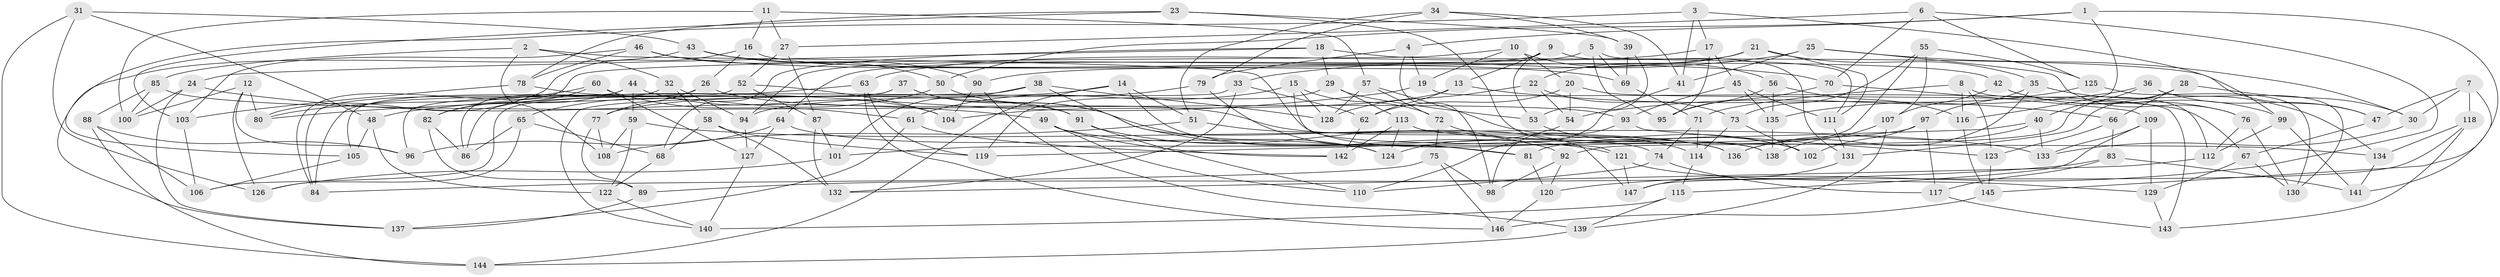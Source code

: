 // Generated by graph-tools (version 1.1) at 2025/16/03/09/25 04:16:37]
// undirected, 147 vertices, 294 edges
graph export_dot {
graph [start="1"]
  node [color=gray90,style=filled];
  1;
  2;
  3;
  4;
  5;
  6;
  7;
  8;
  9;
  10;
  11;
  12;
  13;
  14;
  15;
  16;
  17;
  18;
  19;
  20;
  21;
  22;
  23;
  24;
  25;
  26;
  27;
  28;
  29;
  30;
  31;
  32;
  33;
  34;
  35;
  36;
  37;
  38;
  39;
  40;
  41;
  42;
  43;
  44;
  45;
  46;
  47;
  48;
  49;
  50;
  51;
  52;
  53;
  54;
  55;
  56;
  57;
  58;
  59;
  60;
  61;
  62;
  63;
  64;
  65;
  66;
  67;
  68;
  69;
  70;
  71;
  72;
  73;
  74;
  75;
  76;
  77;
  78;
  79;
  80;
  81;
  82;
  83;
  84;
  85;
  86;
  87;
  88;
  89;
  90;
  91;
  92;
  93;
  94;
  95;
  96;
  97;
  98;
  99;
  100;
  101;
  102;
  103;
  104;
  105;
  106;
  107;
  108;
  109;
  110;
  111;
  112;
  113;
  114;
  115;
  116;
  117;
  118;
  119;
  120;
  121;
  122;
  123;
  124;
  125;
  126;
  127;
  128;
  129;
  130;
  131;
  132;
  133;
  134;
  135;
  136;
  137;
  138;
  139;
  140;
  141;
  142;
  143;
  144;
  145;
  146;
  147;
  1 -- 50;
  1 -- 145;
  1 -- 4;
  1 -- 116;
  2 -- 32;
  2 -- 138;
  2 -- 85;
  2 -- 108;
  3 -- 17;
  3 -- 41;
  3 -- 105;
  3 -- 99;
  4 -- 98;
  4 -- 19;
  4 -- 79;
  5 -- 111;
  5 -- 64;
  5 -- 95;
  5 -- 69;
  6 -- 70;
  6 -- 27;
  6 -- 125;
  6 -- 120;
  7 -- 47;
  7 -- 141;
  7 -- 118;
  7 -- 30;
  8 -- 71;
  8 -- 123;
  8 -- 112;
  8 -- 116;
  9 -- 94;
  9 -- 53;
  9 -- 131;
  9 -- 13;
  10 -- 20;
  10 -- 19;
  10 -- 84;
  10 -- 56;
  11 -- 16;
  11 -- 27;
  11 -- 100;
  11 -- 57;
  12 -- 80;
  12 -- 126;
  12 -- 96;
  12 -- 100;
  13 -- 62;
  13 -- 66;
  13 -- 104;
  14 -- 77;
  14 -- 144;
  14 -- 74;
  14 -- 51;
  15 -- 121;
  15 -- 61;
  15 -- 72;
  15 -- 128;
  16 -- 26;
  16 -- 80;
  16 -- 42;
  17 -- 45;
  17 -- 63;
  17 -- 95;
  18 -- 29;
  18 -- 24;
  18 -- 68;
  18 -- 47;
  19 -- 143;
  19 -- 48;
  20 -- 62;
  20 -- 67;
  20 -- 54;
  21 -- 22;
  21 -- 111;
  21 -- 90;
  21 -- 35;
  22 -- 54;
  22 -- 73;
  22 -- 128;
  23 -- 103;
  23 -- 138;
  23 -- 78;
  23 -- 39;
  24 -- 100;
  24 -- 137;
  24 -- 49;
  25 -- 30;
  25 -- 33;
  25 -- 76;
  25 -- 41;
  26 -- 84;
  26 -- 77;
  26 -- 136;
  27 -- 87;
  27 -- 52;
  28 -- 66;
  28 -- 30;
  28 -- 92;
  28 -- 131;
  29 -- 119;
  29 -- 53;
  29 -- 113;
  30 -- 133;
  31 -- 43;
  31 -- 144;
  31 -- 48;
  31 -- 126;
  32 -- 94;
  32 -- 86;
  32 -- 58;
  33 -- 62;
  33 -- 132;
  33 -- 96;
  34 -- 41;
  34 -- 79;
  34 -- 51;
  34 -- 39;
  35 -- 97;
  35 -- 136;
  35 -- 134;
  36 -- 40;
  36 -- 130;
  36 -- 54;
  36 -- 47;
  37 -- 86;
  37 -- 106;
  37 -- 121;
  37 -- 91;
  38 -- 140;
  38 -- 101;
  38 -- 124;
  38 -- 128;
  39 -- 69;
  39 -- 53;
  40 -- 136;
  40 -- 119;
  40 -- 133;
  41 -- 110;
  42 -- 76;
  42 -- 107;
  42 -- 99;
  43 -- 137;
  43 -- 70;
  43 -- 90;
  44 -- 104;
  44 -- 82;
  44 -- 59;
  44 -- 84;
  45 -- 93;
  45 -- 111;
  45 -- 135;
  46 -- 78;
  46 -- 69;
  46 -- 103;
  46 -- 50;
  47 -- 67;
  48 -- 122;
  48 -- 105;
  49 -- 81;
  49 -- 142;
  49 -- 110;
  50 -- 65;
  50 -- 147;
  51 -- 136;
  51 -- 108;
  52 -- 105;
  52 -- 104;
  52 -- 87;
  53 -- 102;
  54 -- 124;
  55 -- 81;
  55 -- 73;
  55 -- 125;
  55 -- 107;
  56 -- 95;
  56 -- 116;
  56 -- 135;
  57 -- 72;
  57 -- 102;
  57 -- 128;
  58 -- 68;
  58 -- 119;
  58 -- 132;
  59 -- 133;
  59 -- 108;
  59 -- 122;
  60 -- 127;
  60 -- 82;
  60 -- 61;
  60 -- 80;
  61 -- 142;
  61 -- 137;
  62 -- 142;
  63 -- 119;
  63 -- 80;
  63 -- 146;
  64 -- 96;
  64 -- 127;
  64 -- 124;
  65 -- 86;
  65 -- 68;
  65 -- 126;
  66 -- 83;
  66 -- 123;
  67 -- 129;
  67 -- 130;
  68 -- 122;
  69 -- 71;
  70 -- 95;
  70 -- 109;
  71 -- 74;
  71 -- 114;
  72 -- 75;
  72 -- 114;
  73 -- 114;
  73 -- 102;
  74 -- 110;
  74 -- 117;
  75 -- 98;
  75 -- 146;
  75 -- 84;
  76 -- 112;
  76 -- 130;
  77 -- 108;
  77 -- 89;
  78 -- 91;
  78 -- 103;
  79 -- 81;
  79 -- 94;
  81 -- 120;
  82 -- 89;
  82 -- 86;
  83 -- 117;
  83 -- 141;
  83 -- 89;
  85 -- 93;
  85 -- 100;
  85 -- 88;
  87 -- 101;
  87 -- 132;
  88 -- 106;
  88 -- 96;
  88 -- 144;
  89 -- 137;
  90 -- 139;
  90 -- 104;
  91 -- 92;
  91 -- 110;
  92 -- 98;
  92 -- 120;
  93 -- 123;
  93 -- 98;
  94 -- 127;
  97 -- 101;
  97 -- 117;
  97 -- 102;
  99 -- 112;
  99 -- 141;
  101 -- 126;
  103 -- 106;
  105 -- 106;
  107 -- 138;
  107 -- 139;
  109 -- 115;
  109 -- 129;
  109 -- 133;
  111 -- 131;
  112 -- 132;
  113 -- 124;
  113 -- 142;
  113 -- 134;
  114 -- 115;
  115 -- 140;
  115 -- 139;
  116 -- 145;
  117 -- 143;
  118 -- 143;
  118 -- 147;
  118 -- 134;
  120 -- 146;
  121 -- 147;
  121 -- 129;
  122 -- 140;
  123 -- 145;
  125 -- 130;
  125 -- 135;
  127 -- 140;
  129 -- 143;
  131 -- 147;
  134 -- 141;
  135 -- 138;
  139 -- 144;
  145 -- 146;
}
